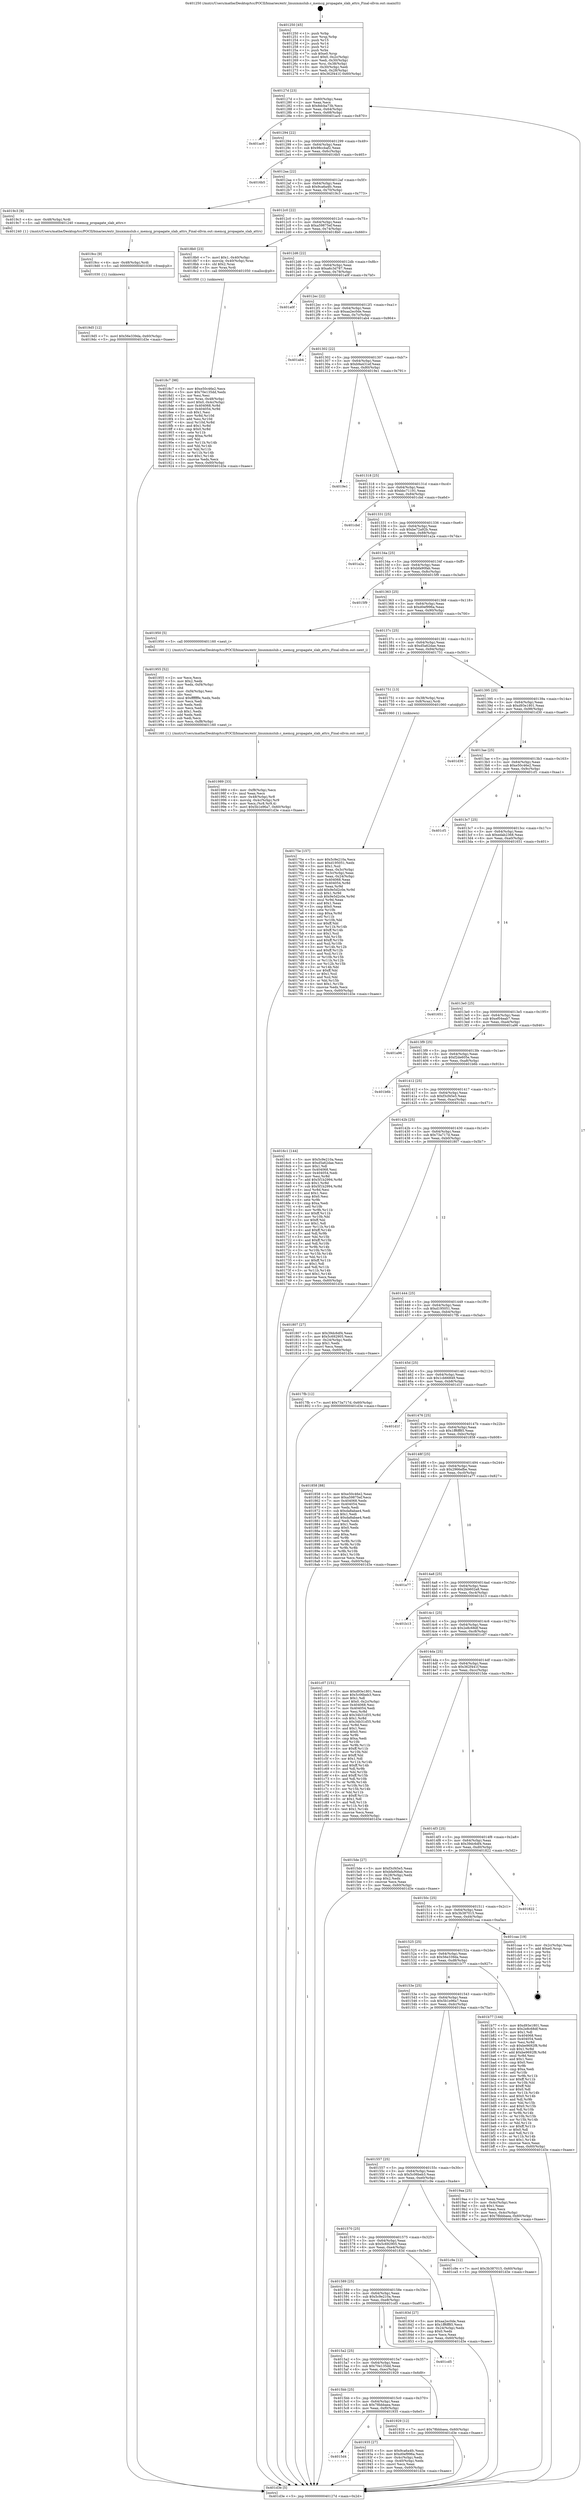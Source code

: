 digraph "0x401250" {
  label = "0x401250 (/mnt/c/Users/mathe/Desktop/tcc/POCII/binaries/extr_linuxmmslub.c_memcg_propagate_slab_attrs_Final-ollvm.out::main(0))"
  labelloc = "t"
  node[shape=record]

  Entry [label="",width=0.3,height=0.3,shape=circle,fillcolor=black,style=filled]
  "0x40127d" [label="{
     0x40127d [23]\l
     | [instrs]\l
     &nbsp;&nbsp;0x40127d \<+3\>: mov -0x60(%rbp),%eax\l
     &nbsp;&nbsp;0x401280 \<+2\>: mov %eax,%ecx\l
     &nbsp;&nbsp;0x401282 \<+6\>: sub $0x8dcba73b,%ecx\l
     &nbsp;&nbsp;0x401288 \<+3\>: mov %eax,-0x64(%rbp)\l
     &nbsp;&nbsp;0x40128b \<+3\>: mov %ecx,-0x68(%rbp)\l
     &nbsp;&nbsp;0x40128e \<+6\>: je 0000000000401ac0 \<main+0x870\>\l
  }"]
  "0x401ac0" [label="{
     0x401ac0\l
  }", style=dashed]
  "0x401294" [label="{
     0x401294 [22]\l
     | [instrs]\l
     &nbsp;&nbsp;0x401294 \<+5\>: jmp 0000000000401299 \<main+0x49\>\l
     &nbsp;&nbsp;0x401299 \<+3\>: mov -0x64(%rbp),%eax\l
     &nbsp;&nbsp;0x40129c \<+5\>: sub $0x98ccbaf2,%eax\l
     &nbsp;&nbsp;0x4012a1 \<+3\>: mov %eax,-0x6c(%rbp)\l
     &nbsp;&nbsp;0x4012a4 \<+6\>: je 00000000004016b5 \<main+0x465\>\l
  }"]
  Exit [label="",width=0.3,height=0.3,shape=circle,fillcolor=black,style=filled,peripheries=2]
  "0x4016b5" [label="{
     0x4016b5\l
  }", style=dashed]
  "0x4012aa" [label="{
     0x4012aa [22]\l
     | [instrs]\l
     &nbsp;&nbsp;0x4012aa \<+5\>: jmp 00000000004012af \<main+0x5f\>\l
     &nbsp;&nbsp;0x4012af \<+3\>: mov -0x64(%rbp),%eax\l
     &nbsp;&nbsp;0x4012b2 \<+5\>: sub $0x9ca6a4fc,%eax\l
     &nbsp;&nbsp;0x4012b7 \<+3\>: mov %eax,-0x70(%rbp)\l
     &nbsp;&nbsp;0x4012ba \<+6\>: je 00000000004019c3 \<main+0x773\>\l
  }"]
  "0x4019d5" [label="{
     0x4019d5 [12]\l
     | [instrs]\l
     &nbsp;&nbsp;0x4019d5 \<+7\>: movl $0x56e339da,-0x60(%rbp)\l
     &nbsp;&nbsp;0x4019dc \<+5\>: jmp 0000000000401d3e \<main+0xaee\>\l
  }"]
  "0x4019c3" [label="{
     0x4019c3 [9]\l
     | [instrs]\l
     &nbsp;&nbsp;0x4019c3 \<+4\>: mov -0x48(%rbp),%rdi\l
     &nbsp;&nbsp;0x4019c7 \<+5\>: call 0000000000401240 \<memcg_propagate_slab_attrs\>\l
     | [calls]\l
     &nbsp;&nbsp;0x401240 \{1\} (/mnt/c/Users/mathe/Desktop/tcc/POCII/binaries/extr_linuxmmslub.c_memcg_propagate_slab_attrs_Final-ollvm.out::memcg_propagate_slab_attrs)\l
  }"]
  "0x4012c0" [label="{
     0x4012c0 [22]\l
     | [instrs]\l
     &nbsp;&nbsp;0x4012c0 \<+5\>: jmp 00000000004012c5 \<main+0x75\>\l
     &nbsp;&nbsp;0x4012c5 \<+3\>: mov -0x64(%rbp),%eax\l
     &nbsp;&nbsp;0x4012c8 \<+5\>: sub $0xa59875ef,%eax\l
     &nbsp;&nbsp;0x4012cd \<+3\>: mov %eax,-0x74(%rbp)\l
     &nbsp;&nbsp;0x4012d0 \<+6\>: je 00000000004018b0 \<main+0x660\>\l
  }"]
  "0x4019cc" [label="{
     0x4019cc [9]\l
     | [instrs]\l
     &nbsp;&nbsp;0x4019cc \<+4\>: mov -0x48(%rbp),%rdi\l
     &nbsp;&nbsp;0x4019d0 \<+5\>: call 0000000000401030 \<free@plt\>\l
     | [calls]\l
     &nbsp;&nbsp;0x401030 \{1\} (unknown)\l
  }"]
  "0x4018b0" [label="{
     0x4018b0 [23]\l
     | [instrs]\l
     &nbsp;&nbsp;0x4018b0 \<+7\>: movl $0x1,-0x40(%rbp)\l
     &nbsp;&nbsp;0x4018b7 \<+4\>: movslq -0x40(%rbp),%rax\l
     &nbsp;&nbsp;0x4018bb \<+4\>: shl $0x2,%rax\l
     &nbsp;&nbsp;0x4018bf \<+3\>: mov %rax,%rdi\l
     &nbsp;&nbsp;0x4018c2 \<+5\>: call 0000000000401050 \<malloc@plt\>\l
     | [calls]\l
     &nbsp;&nbsp;0x401050 \{1\} (unknown)\l
  }"]
  "0x4012d6" [label="{
     0x4012d6 [22]\l
     | [instrs]\l
     &nbsp;&nbsp;0x4012d6 \<+5\>: jmp 00000000004012db \<main+0x8b\>\l
     &nbsp;&nbsp;0x4012db \<+3\>: mov -0x64(%rbp),%eax\l
     &nbsp;&nbsp;0x4012de \<+5\>: sub $0xa6c3d787,%eax\l
     &nbsp;&nbsp;0x4012e3 \<+3\>: mov %eax,-0x78(%rbp)\l
     &nbsp;&nbsp;0x4012e6 \<+6\>: je 0000000000401a0f \<main+0x7bf\>\l
  }"]
  "0x401989" [label="{
     0x401989 [33]\l
     | [instrs]\l
     &nbsp;&nbsp;0x401989 \<+6\>: mov -0xf8(%rbp),%ecx\l
     &nbsp;&nbsp;0x40198f \<+3\>: imul %eax,%ecx\l
     &nbsp;&nbsp;0x401992 \<+4\>: mov -0x48(%rbp),%r8\l
     &nbsp;&nbsp;0x401996 \<+4\>: movslq -0x4c(%rbp),%r9\l
     &nbsp;&nbsp;0x40199a \<+4\>: mov %ecx,(%r8,%r9,4)\l
     &nbsp;&nbsp;0x40199e \<+7\>: movl $0x5b1e96a7,-0x60(%rbp)\l
     &nbsp;&nbsp;0x4019a5 \<+5\>: jmp 0000000000401d3e \<main+0xaee\>\l
  }"]
  "0x401a0f" [label="{
     0x401a0f\l
  }", style=dashed]
  "0x4012ec" [label="{
     0x4012ec [22]\l
     | [instrs]\l
     &nbsp;&nbsp;0x4012ec \<+5\>: jmp 00000000004012f1 \<main+0xa1\>\l
     &nbsp;&nbsp;0x4012f1 \<+3\>: mov -0x64(%rbp),%eax\l
     &nbsp;&nbsp;0x4012f4 \<+5\>: sub $0xaa2ec0de,%eax\l
     &nbsp;&nbsp;0x4012f9 \<+3\>: mov %eax,-0x7c(%rbp)\l
     &nbsp;&nbsp;0x4012fc \<+6\>: je 0000000000401ab4 \<main+0x864\>\l
  }"]
  "0x401955" [label="{
     0x401955 [52]\l
     | [instrs]\l
     &nbsp;&nbsp;0x401955 \<+2\>: xor %ecx,%ecx\l
     &nbsp;&nbsp;0x401957 \<+5\>: mov $0x2,%edx\l
     &nbsp;&nbsp;0x40195c \<+6\>: mov %edx,-0xf4(%rbp)\l
     &nbsp;&nbsp;0x401962 \<+1\>: cltd\l
     &nbsp;&nbsp;0x401963 \<+6\>: mov -0xf4(%rbp),%esi\l
     &nbsp;&nbsp;0x401969 \<+2\>: idiv %esi\l
     &nbsp;&nbsp;0x40196b \<+6\>: imul $0xfffffffe,%edx,%edx\l
     &nbsp;&nbsp;0x401971 \<+2\>: mov %ecx,%edi\l
     &nbsp;&nbsp;0x401973 \<+2\>: sub %edx,%edi\l
     &nbsp;&nbsp;0x401975 \<+2\>: mov %ecx,%edx\l
     &nbsp;&nbsp;0x401977 \<+3\>: sub $0x1,%edx\l
     &nbsp;&nbsp;0x40197a \<+2\>: add %edx,%edi\l
     &nbsp;&nbsp;0x40197c \<+2\>: sub %edi,%ecx\l
     &nbsp;&nbsp;0x40197e \<+6\>: mov %ecx,-0xf8(%rbp)\l
     &nbsp;&nbsp;0x401984 \<+5\>: call 0000000000401160 \<next_i\>\l
     | [calls]\l
     &nbsp;&nbsp;0x401160 \{1\} (/mnt/c/Users/mathe/Desktop/tcc/POCII/binaries/extr_linuxmmslub.c_memcg_propagate_slab_attrs_Final-ollvm.out::next_i)\l
  }"]
  "0x401ab4" [label="{
     0x401ab4\l
  }", style=dashed]
  "0x401302" [label="{
     0x401302 [22]\l
     | [instrs]\l
     &nbsp;&nbsp;0x401302 \<+5\>: jmp 0000000000401307 \<main+0xb7\>\l
     &nbsp;&nbsp;0x401307 \<+3\>: mov -0x64(%rbp),%eax\l
     &nbsp;&nbsp;0x40130a \<+5\>: sub $0xb9a431ef,%eax\l
     &nbsp;&nbsp;0x40130f \<+3\>: mov %eax,-0x80(%rbp)\l
     &nbsp;&nbsp;0x401312 \<+6\>: je 00000000004019e1 \<main+0x791\>\l
  }"]
  "0x4015d4" [label="{
     0x4015d4\l
  }", style=dashed]
  "0x4019e1" [label="{
     0x4019e1\l
  }", style=dashed]
  "0x401318" [label="{
     0x401318 [25]\l
     | [instrs]\l
     &nbsp;&nbsp;0x401318 \<+5\>: jmp 000000000040131d \<main+0xcd\>\l
     &nbsp;&nbsp;0x40131d \<+3\>: mov -0x64(%rbp),%eax\l
     &nbsp;&nbsp;0x401320 \<+5\>: sub $0xbbc71191,%eax\l
     &nbsp;&nbsp;0x401325 \<+6\>: mov %eax,-0x84(%rbp)\l
     &nbsp;&nbsp;0x40132b \<+6\>: je 0000000000401cbd \<main+0xa6d\>\l
  }"]
  "0x401935" [label="{
     0x401935 [27]\l
     | [instrs]\l
     &nbsp;&nbsp;0x401935 \<+5\>: mov $0x9ca6a4fc,%eax\l
     &nbsp;&nbsp;0x40193a \<+5\>: mov $0xd0ef996a,%ecx\l
     &nbsp;&nbsp;0x40193f \<+3\>: mov -0x4c(%rbp),%edx\l
     &nbsp;&nbsp;0x401942 \<+3\>: cmp -0x40(%rbp),%edx\l
     &nbsp;&nbsp;0x401945 \<+3\>: cmovl %ecx,%eax\l
     &nbsp;&nbsp;0x401948 \<+3\>: mov %eax,-0x60(%rbp)\l
     &nbsp;&nbsp;0x40194b \<+5\>: jmp 0000000000401d3e \<main+0xaee\>\l
  }"]
  "0x401cbd" [label="{
     0x401cbd\l
  }", style=dashed]
  "0x401331" [label="{
     0x401331 [25]\l
     | [instrs]\l
     &nbsp;&nbsp;0x401331 \<+5\>: jmp 0000000000401336 \<main+0xe6\>\l
     &nbsp;&nbsp;0x401336 \<+3\>: mov -0x64(%rbp),%eax\l
     &nbsp;&nbsp;0x401339 \<+5\>: sub $0xbe72a92b,%eax\l
     &nbsp;&nbsp;0x40133e \<+6\>: mov %eax,-0x88(%rbp)\l
     &nbsp;&nbsp;0x401344 \<+6\>: je 0000000000401a2a \<main+0x7da\>\l
  }"]
  "0x4015bb" [label="{
     0x4015bb [25]\l
     | [instrs]\l
     &nbsp;&nbsp;0x4015bb \<+5\>: jmp 00000000004015c0 \<main+0x370\>\l
     &nbsp;&nbsp;0x4015c0 \<+3\>: mov -0x64(%rbp),%eax\l
     &nbsp;&nbsp;0x4015c3 \<+5\>: sub $0x78bbbaea,%eax\l
     &nbsp;&nbsp;0x4015c8 \<+6\>: mov %eax,-0xf0(%rbp)\l
     &nbsp;&nbsp;0x4015ce \<+6\>: je 0000000000401935 \<main+0x6e5\>\l
  }"]
  "0x401a2a" [label="{
     0x401a2a\l
  }", style=dashed]
  "0x40134a" [label="{
     0x40134a [25]\l
     | [instrs]\l
     &nbsp;&nbsp;0x40134a \<+5\>: jmp 000000000040134f \<main+0xff\>\l
     &nbsp;&nbsp;0x40134f \<+3\>: mov -0x64(%rbp),%eax\l
     &nbsp;&nbsp;0x401352 \<+5\>: sub $0xbfa90fab,%eax\l
     &nbsp;&nbsp;0x401357 \<+6\>: mov %eax,-0x8c(%rbp)\l
     &nbsp;&nbsp;0x40135d \<+6\>: je 00000000004015f9 \<main+0x3a9\>\l
  }"]
  "0x401929" [label="{
     0x401929 [12]\l
     | [instrs]\l
     &nbsp;&nbsp;0x401929 \<+7\>: movl $0x78bbbaea,-0x60(%rbp)\l
     &nbsp;&nbsp;0x401930 \<+5\>: jmp 0000000000401d3e \<main+0xaee\>\l
  }"]
  "0x4015f9" [label="{
     0x4015f9\l
  }", style=dashed]
  "0x401363" [label="{
     0x401363 [25]\l
     | [instrs]\l
     &nbsp;&nbsp;0x401363 \<+5\>: jmp 0000000000401368 \<main+0x118\>\l
     &nbsp;&nbsp;0x401368 \<+3\>: mov -0x64(%rbp),%eax\l
     &nbsp;&nbsp;0x40136b \<+5\>: sub $0xd0ef996a,%eax\l
     &nbsp;&nbsp;0x401370 \<+6\>: mov %eax,-0x90(%rbp)\l
     &nbsp;&nbsp;0x401376 \<+6\>: je 0000000000401950 \<main+0x700\>\l
  }"]
  "0x4015a2" [label="{
     0x4015a2 [25]\l
     | [instrs]\l
     &nbsp;&nbsp;0x4015a2 \<+5\>: jmp 00000000004015a7 \<main+0x357\>\l
     &nbsp;&nbsp;0x4015a7 \<+3\>: mov -0x64(%rbp),%eax\l
     &nbsp;&nbsp;0x4015aa \<+5\>: sub $0x70e135dd,%eax\l
     &nbsp;&nbsp;0x4015af \<+6\>: mov %eax,-0xec(%rbp)\l
     &nbsp;&nbsp;0x4015b5 \<+6\>: je 0000000000401929 \<main+0x6d9\>\l
  }"]
  "0x401950" [label="{
     0x401950 [5]\l
     | [instrs]\l
     &nbsp;&nbsp;0x401950 \<+5\>: call 0000000000401160 \<next_i\>\l
     | [calls]\l
     &nbsp;&nbsp;0x401160 \{1\} (/mnt/c/Users/mathe/Desktop/tcc/POCII/binaries/extr_linuxmmslub.c_memcg_propagate_slab_attrs_Final-ollvm.out::next_i)\l
  }"]
  "0x40137c" [label="{
     0x40137c [25]\l
     | [instrs]\l
     &nbsp;&nbsp;0x40137c \<+5\>: jmp 0000000000401381 \<main+0x131\>\l
     &nbsp;&nbsp;0x401381 \<+3\>: mov -0x64(%rbp),%eax\l
     &nbsp;&nbsp;0x401384 \<+5\>: sub $0xd5a62dae,%eax\l
     &nbsp;&nbsp;0x401389 \<+6\>: mov %eax,-0x94(%rbp)\l
     &nbsp;&nbsp;0x40138f \<+6\>: je 0000000000401751 \<main+0x501\>\l
  }"]
  "0x401cd5" [label="{
     0x401cd5\l
  }", style=dashed]
  "0x401751" [label="{
     0x401751 [13]\l
     | [instrs]\l
     &nbsp;&nbsp;0x401751 \<+4\>: mov -0x38(%rbp),%rax\l
     &nbsp;&nbsp;0x401755 \<+4\>: mov 0x8(%rax),%rdi\l
     &nbsp;&nbsp;0x401759 \<+5\>: call 0000000000401060 \<atoi@plt\>\l
     | [calls]\l
     &nbsp;&nbsp;0x401060 \{1\} (unknown)\l
  }"]
  "0x401395" [label="{
     0x401395 [25]\l
     | [instrs]\l
     &nbsp;&nbsp;0x401395 \<+5\>: jmp 000000000040139a \<main+0x14a\>\l
     &nbsp;&nbsp;0x40139a \<+3\>: mov -0x64(%rbp),%eax\l
     &nbsp;&nbsp;0x40139d \<+5\>: sub $0xd93e1801,%eax\l
     &nbsp;&nbsp;0x4013a2 \<+6\>: mov %eax,-0x98(%rbp)\l
     &nbsp;&nbsp;0x4013a8 \<+6\>: je 0000000000401d30 \<main+0xae0\>\l
  }"]
  "0x4018c7" [label="{
     0x4018c7 [98]\l
     | [instrs]\l
     &nbsp;&nbsp;0x4018c7 \<+5\>: mov $0xe50c46e2,%ecx\l
     &nbsp;&nbsp;0x4018cc \<+5\>: mov $0x70e135dd,%edx\l
     &nbsp;&nbsp;0x4018d1 \<+2\>: xor %esi,%esi\l
     &nbsp;&nbsp;0x4018d3 \<+4\>: mov %rax,-0x48(%rbp)\l
     &nbsp;&nbsp;0x4018d7 \<+7\>: movl $0x0,-0x4c(%rbp)\l
     &nbsp;&nbsp;0x4018de \<+8\>: mov 0x404068,%r8d\l
     &nbsp;&nbsp;0x4018e6 \<+8\>: mov 0x404054,%r9d\l
     &nbsp;&nbsp;0x4018ee \<+3\>: sub $0x1,%esi\l
     &nbsp;&nbsp;0x4018f1 \<+3\>: mov %r8d,%r10d\l
     &nbsp;&nbsp;0x4018f4 \<+3\>: add %esi,%r10d\l
     &nbsp;&nbsp;0x4018f7 \<+4\>: imul %r10d,%r8d\l
     &nbsp;&nbsp;0x4018fb \<+4\>: and $0x1,%r8d\l
     &nbsp;&nbsp;0x4018ff \<+4\>: cmp $0x0,%r8d\l
     &nbsp;&nbsp;0x401903 \<+4\>: sete %r11b\l
     &nbsp;&nbsp;0x401907 \<+4\>: cmp $0xa,%r9d\l
     &nbsp;&nbsp;0x40190b \<+3\>: setl %bl\l
     &nbsp;&nbsp;0x40190e \<+3\>: mov %r11b,%r14b\l
     &nbsp;&nbsp;0x401911 \<+3\>: and %bl,%r14b\l
     &nbsp;&nbsp;0x401914 \<+3\>: xor %bl,%r11b\l
     &nbsp;&nbsp;0x401917 \<+3\>: or %r11b,%r14b\l
     &nbsp;&nbsp;0x40191a \<+4\>: test $0x1,%r14b\l
     &nbsp;&nbsp;0x40191e \<+3\>: cmovne %edx,%ecx\l
     &nbsp;&nbsp;0x401921 \<+3\>: mov %ecx,-0x60(%rbp)\l
     &nbsp;&nbsp;0x401924 \<+5\>: jmp 0000000000401d3e \<main+0xaee\>\l
  }"]
  "0x401d30" [label="{
     0x401d30\l
  }", style=dashed]
  "0x4013ae" [label="{
     0x4013ae [25]\l
     | [instrs]\l
     &nbsp;&nbsp;0x4013ae \<+5\>: jmp 00000000004013b3 \<main+0x163\>\l
     &nbsp;&nbsp;0x4013b3 \<+3\>: mov -0x64(%rbp),%eax\l
     &nbsp;&nbsp;0x4013b6 \<+5\>: sub $0xe50c46e2,%eax\l
     &nbsp;&nbsp;0x4013bb \<+6\>: mov %eax,-0x9c(%rbp)\l
     &nbsp;&nbsp;0x4013c1 \<+6\>: je 0000000000401cf1 \<main+0xaa1\>\l
  }"]
  "0x401589" [label="{
     0x401589 [25]\l
     | [instrs]\l
     &nbsp;&nbsp;0x401589 \<+5\>: jmp 000000000040158e \<main+0x33e\>\l
     &nbsp;&nbsp;0x40158e \<+3\>: mov -0x64(%rbp),%eax\l
     &nbsp;&nbsp;0x401591 \<+5\>: sub $0x5c9e210a,%eax\l
     &nbsp;&nbsp;0x401596 \<+6\>: mov %eax,-0xe8(%rbp)\l
     &nbsp;&nbsp;0x40159c \<+6\>: je 0000000000401cd5 \<main+0xa85\>\l
  }"]
  "0x401cf1" [label="{
     0x401cf1\l
  }", style=dashed]
  "0x4013c7" [label="{
     0x4013c7 [25]\l
     | [instrs]\l
     &nbsp;&nbsp;0x4013c7 \<+5\>: jmp 00000000004013cc \<main+0x17c\>\l
     &nbsp;&nbsp;0x4013cc \<+3\>: mov -0x64(%rbp),%eax\l
     &nbsp;&nbsp;0x4013cf \<+5\>: sub $0xedab2368,%eax\l
     &nbsp;&nbsp;0x4013d4 \<+6\>: mov %eax,-0xa0(%rbp)\l
     &nbsp;&nbsp;0x4013da \<+6\>: je 0000000000401651 \<main+0x401\>\l
  }"]
  "0x40183d" [label="{
     0x40183d [27]\l
     | [instrs]\l
     &nbsp;&nbsp;0x40183d \<+5\>: mov $0xaa2ec0de,%eax\l
     &nbsp;&nbsp;0x401842 \<+5\>: mov $0x1ff6ff85,%ecx\l
     &nbsp;&nbsp;0x401847 \<+3\>: mov -0x24(%rbp),%edx\l
     &nbsp;&nbsp;0x40184a \<+3\>: cmp $0x0,%edx\l
     &nbsp;&nbsp;0x40184d \<+3\>: cmove %ecx,%eax\l
     &nbsp;&nbsp;0x401850 \<+3\>: mov %eax,-0x60(%rbp)\l
     &nbsp;&nbsp;0x401853 \<+5\>: jmp 0000000000401d3e \<main+0xaee\>\l
  }"]
  "0x401651" [label="{
     0x401651\l
  }", style=dashed]
  "0x4013e0" [label="{
     0x4013e0 [25]\l
     | [instrs]\l
     &nbsp;&nbsp;0x4013e0 \<+5\>: jmp 00000000004013e5 \<main+0x195\>\l
     &nbsp;&nbsp;0x4013e5 \<+3\>: mov -0x64(%rbp),%eax\l
     &nbsp;&nbsp;0x4013e8 \<+5\>: sub $0xef04eab7,%eax\l
     &nbsp;&nbsp;0x4013ed \<+6\>: mov %eax,-0xa4(%rbp)\l
     &nbsp;&nbsp;0x4013f3 \<+6\>: je 0000000000401a96 \<main+0x846\>\l
  }"]
  "0x401570" [label="{
     0x401570 [25]\l
     | [instrs]\l
     &nbsp;&nbsp;0x401570 \<+5\>: jmp 0000000000401575 \<main+0x325\>\l
     &nbsp;&nbsp;0x401575 \<+3\>: mov -0x64(%rbp),%eax\l
     &nbsp;&nbsp;0x401578 \<+5\>: sub $0x5c692905,%eax\l
     &nbsp;&nbsp;0x40157d \<+6\>: mov %eax,-0xe4(%rbp)\l
     &nbsp;&nbsp;0x401583 \<+6\>: je 000000000040183d \<main+0x5ed\>\l
  }"]
  "0x401a96" [label="{
     0x401a96\l
  }", style=dashed]
  "0x4013f9" [label="{
     0x4013f9 [25]\l
     | [instrs]\l
     &nbsp;&nbsp;0x4013f9 \<+5\>: jmp 00000000004013fe \<main+0x1ae\>\l
     &nbsp;&nbsp;0x4013fe \<+3\>: mov -0x64(%rbp),%eax\l
     &nbsp;&nbsp;0x401401 \<+5\>: sub $0xf2de605e,%eax\l
     &nbsp;&nbsp;0x401406 \<+6\>: mov %eax,-0xa8(%rbp)\l
     &nbsp;&nbsp;0x40140c \<+6\>: je 0000000000401b6b \<main+0x91b\>\l
  }"]
  "0x401c9e" [label="{
     0x401c9e [12]\l
     | [instrs]\l
     &nbsp;&nbsp;0x401c9e \<+7\>: movl $0x3b387015,-0x60(%rbp)\l
     &nbsp;&nbsp;0x401ca5 \<+5\>: jmp 0000000000401d3e \<main+0xaee\>\l
  }"]
  "0x401b6b" [label="{
     0x401b6b\l
  }", style=dashed]
  "0x401412" [label="{
     0x401412 [25]\l
     | [instrs]\l
     &nbsp;&nbsp;0x401412 \<+5\>: jmp 0000000000401417 \<main+0x1c7\>\l
     &nbsp;&nbsp;0x401417 \<+3\>: mov -0x64(%rbp),%eax\l
     &nbsp;&nbsp;0x40141a \<+5\>: sub $0xf3cf45e5,%eax\l
     &nbsp;&nbsp;0x40141f \<+6\>: mov %eax,-0xac(%rbp)\l
     &nbsp;&nbsp;0x401425 \<+6\>: je 00000000004016c1 \<main+0x471\>\l
  }"]
  "0x401557" [label="{
     0x401557 [25]\l
     | [instrs]\l
     &nbsp;&nbsp;0x401557 \<+5\>: jmp 000000000040155c \<main+0x30c\>\l
     &nbsp;&nbsp;0x40155c \<+3\>: mov -0x64(%rbp),%eax\l
     &nbsp;&nbsp;0x40155f \<+5\>: sub $0x5c06beb3,%eax\l
     &nbsp;&nbsp;0x401564 \<+6\>: mov %eax,-0xe0(%rbp)\l
     &nbsp;&nbsp;0x40156a \<+6\>: je 0000000000401c9e \<main+0xa4e\>\l
  }"]
  "0x4016c1" [label="{
     0x4016c1 [144]\l
     | [instrs]\l
     &nbsp;&nbsp;0x4016c1 \<+5\>: mov $0x5c9e210a,%eax\l
     &nbsp;&nbsp;0x4016c6 \<+5\>: mov $0xd5a62dae,%ecx\l
     &nbsp;&nbsp;0x4016cb \<+2\>: mov $0x1,%dl\l
     &nbsp;&nbsp;0x4016cd \<+7\>: mov 0x404068,%esi\l
     &nbsp;&nbsp;0x4016d4 \<+7\>: mov 0x404054,%edi\l
     &nbsp;&nbsp;0x4016db \<+3\>: mov %esi,%r8d\l
     &nbsp;&nbsp;0x4016de \<+7\>: add $0x5f1b2994,%r8d\l
     &nbsp;&nbsp;0x4016e5 \<+4\>: sub $0x1,%r8d\l
     &nbsp;&nbsp;0x4016e9 \<+7\>: sub $0x5f1b2994,%r8d\l
     &nbsp;&nbsp;0x4016f0 \<+4\>: imul %r8d,%esi\l
     &nbsp;&nbsp;0x4016f4 \<+3\>: and $0x1,%esi\l
     &nbsp;&nbsp;0x4016f7 \<+3\>: cmp $0x0,%esi\l
     &nbsp;&nbsp;0x4016fa \<+4\>: sete %r9b\l
     &nbsp;&nbsp;0x4016fe \<+3\>: cmp $0xa,%edi\l
     &nbsp;&nbsp;0x401701 \<+4\>: setl %r10b\l
     &nbsp;&nbsp;0x401705 \<+3\>: mov %r9b,%r11b\l
     &nbsp;&nbsp;0x401708 \<+4\>: xor $0xff,%r11b\l
     &nbsp;&nbsp;0x40170c \<+3\>: mov %r10b,%bl\l
     &nbsp;&nbsp;0x40170f \<+3\>: xor $0xff,%bl\l
     &nbsp;&nbsp;0x401712 \<+3\>: xor $0x1,%dl\l
     &nbsp;&nbsp;0x401715 \<+3\>: mov %r11b,%r14b\l
     &nbsp;&nbsp;0x401718 \<+4\>: and $0xff,%r14b\l
     &nbsp;&nbsp;0x40171c \<+3\>: and %dl,%r9b\l
     &nbsp;&nbsp;0x40171f \<+3\>: mov %bl,%r15b\l
     &nbsp;&nbsp;0x401722 \<+4\>: and $0xff,%r15b\l
     &nbsp;&nbsp;0x401726 \<+3\>: and %dl,%r10b\l
     &nbsp;&nbsp;0x401729 \<+3\>: or %r9b,%r14b\l
     &nbsp;&nbsp;0x40172c \<+3\>: or %r10b,%r15b\l
     &nbsp;&nbsp;0x40172f \<+3\>: xor %r15b,%r14b\l
     &nbsp;&nbsp;0x401732 \<+3\>: or %bl,%r11b\l
     &nbsp;&nbsp;0x401735 \<+4\>: xor $0xff,%r11b\l
     &nbsp;&nbsp;0x401739 \<+3\>: or $0x1,%dl\l
     &nbsp;&nbsp;0x40173c \<+3\>: and %dl,%r11b\l
     &nbsp;&nbsp;0x40173f \<+3\>: or %r11b,%r14b\l
     &nbsp;&nbsp;0x401742 \<+4\>: test $0x1,%r14b\l
     &nbsp;&nbsp;0x401746 \<+3\>: cmovne %ecx,%eax\l
     &nbsp;&nbsp;0x401749 \<+3\>: mov %eax,-0x60(%rbp)\l
     &nbsp;&nbsp;0x40174c \<+5\>: jmp 0000000000401d3e \<main+0xaee\>\l
  }"]
  "0x40142b" [label="{
     0x40142b [25]\l
     | [instrs]\l
     &nbsp;&nbsp;0x40142b \<+5\>: jmp 0000000000401430 \<main+0x1e0\>\l
     &nbsp;&nbsp;0x401430 \<+3\>: mov -0x64(%rbp),%eax\l
     &nbsp;&nbsp;0x401433 \<+5\>: sub $0x73a717d,%eax\l
     &nbsp;&nbsp;0x401438 \<+6\>: mov %eax,-0xb0(%rbp)\l
     &nbsp;&nbsp;0x40143e \<+6\>: je 0000000000401807 \<main+0x5b7\>\l
  }"]
  "0x4019aa" [label="{
     0x4019aa [25]\l
     | [instrs]\l
     &nbsp;&nbsp;0x4019aa \<+2\>: xor %eax,%eax\l
     &nbsp;&nbsp;0x4019ac \<+3\>: mov -0x4c(%rbp),%ecx\l
     &nbsp;&nbsp;0x4019af \<+3\>: sub $0x1,%eax\l
     &nbsp;&nbsp;0x4019b2 \<+2\>: sub %eax,%ecx\l
     &nbsp;&nbsp;0x4019b4 \<+3\>: mov %ecx,-0x4c(%rbp)\l
     &nbsp;&nbsp;0x4019b7 \<+7\>: movl $0x78bbbaea,-0x60(%rbp)\l
     &nbsp;&nbsp;0x4019be \<+5\>: jmp 0000000000401d3e \<main+0xaee\>\l
  }"]
  "0x401807" [label="{
     0x401807 [27]\l
     | [instrs]\l
     &nbsp;&nbsp;0x401807 \<+5\>: mov $0x39dc6df4,%eax\l
     &nbsp;&nbsp;0x40180c \<+5\>: mov $0x5c692905,%ecx\l
     &nbsp;&nbsp;0x401811 \<+3\>: mov -0x24(%rbp),%edx\l
     &nbsp;&nbsp;0x401814 \<+3\>: cmp $0x1,%edx\l
     &nbsp;&nbsp;0x401817 \<+3\>: cmovl %ecx,%eax\l
     &nbsp;&nbsp;0x40181a \<+3\>: mov %eax,-0x60(%rbp)\l
     &nbsp;&nbsp;0x40181d \<+5\>: jmp 0000000000401d3e \<main+0xaee\>\l
  }"]
  "0x401444" [label="{
     0x401444 [25]\l
     | [instrs]\l
     &nbsp;&nbsp;0x401444 \<+5\>: jmp 0000000000401449 \<main+0x1f9\>\l
     &nbsp;&nbsp;0x401449 \<+3\>: mov -0x64(%rbp),%eax\l
     &nbsp;&nbsp;0x40144c \<+5\>: sub $0xd195051,%eax\l
     &nbsp;&nbsp;0x401451 \<+6\>: mov %eax,-0xb4(%rbp)\l
     &nbsp;&nbsp;0x401457 \<+6\>: je 00000000004017fb \<main+0x5ab\>\l
  }"]
  "0x40153e" [label="{
     0x40153e [25]\l
     | [instrs]\l
     &nbsp;&nbsp;0x40153e \<+5\>: jmp 0000000000401543 \<main+0x2f3\>\l
     &nbsp;&nbsp;0x401543 \<+3\>: mov -0x64(%rbp),%eax\l
     &nbsp;&nbsp;0x401546 \<+5\>: sub $0x5b1e96a7,%eax\l
     &nbsp;&nbsp;0x40154b \<+6\>: mov %eax,-0xdc(%rbp)\l
     &nbsp;&nbsp;0x401551 \<+6\>: je 00000000004019aa \<main+0x75a\>\l
  }"]
  "0x4017fb" [label="{
     0x4017fb [12]\l
     | [instrs]\l
     &nbsp;&nbsp;0x4017fb \<+7\>: movl $0x73a717d,-0x60(%rbp)\l
     &nbsp;&nbsp;0x401802 \<+5\>: jmp 0000000000401d3e \<main+0xaee\>\l
  }"]
  "0x40145d" [label="{
     0x40145d [25]\l
     | [instrs]\l
     &nbsp;&nbsp;0x40145d \<+5\>: jmp 0000000000401462 \<main+0x212\>\l
     &nbsp;&nbsp;0x401462 \<+3\>: mov -0x64(%rbp),%eax\l
     &nbsp;&nbsp;0x401465 \<+5\>: sub $0x1cb66849,%eax\l
     &nbsp;&nbsp;0x40146a \<+6\>: mov %eax,-0xb8(%rbp)\l
     &nbsp;&nbsp;0x401470 \<+6\>: je 0000000000401d1f \<main+0xacf\>\l
  }"]
  "0x401b77" [label="{
     0x401b77 [144]\l
     | [instrs]\l
     &nbsp;&nbsp;0x401b77 \<+5\>: mov $0xd93e1801,%eax\l
     &nbsp;&nbsp;0x401b7c \<+5\>: mov $0x2e8c68df,%ecx\l
     &nbsp;&nbsp;0x401b81 \<+2\>: mov $0x1,%dl\l
     &nbsp;&nbsp;0x401b83 \<+7\>: mov 0x404068,%esi\l
     &nbsp;&nbsp;0x401b8a \<+7\>: mov 0x404054,%edi\l
     &nbsp;&nbsp;0x401b91 \<+3\>: mov %esi,%r8d\l
     &nbsp;&nbsp;0x401b94 \<+7\>: sub $0xbe9692f8,%r8d\l
     &nbsp;&nbsp;0x401b9b \<+4\>: sub $0x1,%r8d\l
     &nbsp;&nbsp;0x401b9f \<+7\>: add $0xbe9692f8,%r8d\l
     &nbsp;&nbsp;0x401ba6 \<+4\>: imul %r8d,%esi\l
     &nbsp;&nbsp;0x401baa \<+3\>: and $0x1,%esi\l
     &nbsp;&nbsp;0x401bad \<+3\>: cmp $0x0,%esi\l
     &nbsp;&nbsp;0x401bb0 \<+4\>: sete %r9b\l
     &nbsp;&nbsp;0x401bb4 \<+3\>: cmp $0xa,%edi\l
     &nbsp;&nbsp;0x401bb7 \<+4\>: setl %r10b\l
     &nbsp;&nbsp;0x401bbb \<+3\>: mov %r9b,%r11b\l
     &nbsp;&nbsp;0x401bbe \<+4\>: xor $0xff,%r11b\l
     &nbsp;&nbsp;0x401bc2 \<+3\>: mov %r10b,%bl\l
     &nbsp;&nbsp;0x401bc5 \<+3\>: xor $0xff,%bl\l
     &nbsp;&nbsp;0x401bc8 \<+3\>: xor $0x0,%dl\l
     &nbsp;&nbsp;0x401bcb \<+3\>: mov %r11b,%r14b\l
     &nbsp;&nbsp;0x401bce \<+4\>: and $0x0,%r14b\l
     &nbsp;&nbsp;0x401bd2 \<+3\>: and %dl,%r9b\l
     &nbsp;&nbsp;0x401bd5 \<+3\>: mov %bl,%r15b\l
     &nbsp;&nbsp;0x401bd8 \<+4\>: and $0x0,%r15b\l
     &nbsp;&nbsp;0x401bdc \<+3\>: and %dl,%r10b\l
     &nbsp;&nbsp;0x401bdf \<+3\>: or %r9b,%r14b\l
     &nbsp;&nbsp;0x401be2 \<+3\>: or %r10b,%r15b\l
     &nbsp;&nbsp;0x401be5 \<+3\>: xor %r15b,%r14b\l
     &nbsp;&nbsp;0x401be8 \<+3\>: or %bl,%r11b\l
     &nbsp;&nbsp;0x401beb \<+4\>: xor $0xff,%r11b\l
     &nbsp;&nbsp;0x401bef \<+3\>: or $0x0,%dl\l
     &nbsp;&nbsp;0x401bf2 \<+3\>: and %dl,%r11b\l
     &nbsp;&nbsp;0x401bf5 \<+3\>: or %r11b,%r14b\l
     &nbsp;&nbsp;0x401bf8 \<+4\>: test $0x1,%r14b\l
     &nbsp;&nbsp;0x401bfc \<+3\>: cmovne %ecx,%eax\l
     &nbsp;&nbsp;0x401bff \<+3\>: mov %eax,-0x60(%rbp)\l
     &nbsp;&nbsp;0x401c02 \<+5\>: jmp 0000000000401d3e \<main+0xaee\>\l
  }"]
  "0x401d1f" [label="{
     0x401d1f\l
  }", style=dashed]
  "0x401476" [label="{
     0x401476 [25]\l
     | [instrs]\l
     &nbsp;&nbsp;0x401476 \<+5\>: jmp 000000000040147b \<main+0x22b\>\l
     &nbsp;&nbsp;0x40147b \<+3\>: mov -0x64(%rbp),%eax\l
     &nbsp;&nbsp;0x40147e \<+5\>: sub $0x1ff6ff85,%eax\l
     &nbsp;&nbsp;0x401483 \<+6\>: mov %eax,-0xbc(%rbp)\l
     &nbsp;&nbsp;0x401489 \<+6\>: je 0000000000401858 \<main+0x608\>\l
  }"]
  "0x401525" [label="{
     0x401525 [25]\l
     | [instrs]\l
     &nbsp;&nbsp;0x401525 \<+5\>: jmp 000000000040152a \<main+0x2da\>\l
     &nbsp;&nbsp;0x40152a \<+3\>: mov -0x64(%rbp),%eax\l
     &nbsp;&nbsp;0x40152d \<+5\>: sub $0x56e339da,%eax\l
     &nbsp;&nbsp;0x401532 \<+6\>: mov %eax,-0xd8(%rbp)\l
     &nbsp;&nbsp;0x401538 \<+6\>: je 0000000000401b77 \<main+0x927\>\l
  }"]
  "0x401858" [label="{
     0x401858 [88]\l
     | [instrs]\l
     &nbsp;&nbsp;0x401858 \<+5\>: mov $0xe50c46e2,%eax\l
     &nbsp;&nbsp;0x40185d \<+5\>: mov $0xa59875ef,%ecx\l
     &nbsp;&nbsp;0x401862 \<+7\>: mov 0x404068,%edx\l
     &nbsp;&nbsp;0x401869 \<+7\>: mov 0x404054,%esi\l
     &nbsp;&nbsp;0x401870 \<+2\>: mov %edx,%edi\l
     &nbsp;&nbsp;0x401872 \<+6\>: sub $0xda8abae4,%edi\l
     &nbsp;&nbsp;0x401878 \<+3\>: sub $0x1,%edi\l
     &nbsp;&nbsp;0x40187b \<+6\>: add $0xda8abae4,%edi\l
     &nbsp;&nbsp;0x401881 \<+3\>: imul %edi,%edx\l
     &nbsp;&nbsp;0x401884 \<+3\>: and $0x1,%edx\l
     &nbsp;&nbsp;0x401887 \<+3\>: cmp $0x0,%edx\l
     &nbsp;&nbsp;0x40188a \<+4\>: sete %r8b\l
     &nbsp;&nbsp;0x40188e \<+3\>: cmp $0xa,%esi\l
     &nbsp;&nbsp;0x401891 \<+4\>: setl %r9b\l
     &nbsp;&nbsp;0x401895 \<+3\>: mov %r8b,%r10b\l
     &nbsp;&nbsp;0x401898 \<+3\>: and %r9b,%r10b\l
     &nbsp;&nbsp;0x40189b \<+3\>: xor %r9b,%r8b\l
     &nbsp;&nbsp;0x40189e \<+3\>: or %r8b,%r10b\l
     &nbsp;&nbsp;0x4018a1 \<+4\>: test $0x1,%r10b\l
     &nbsp;&nbsp;0x4018a5 \<+3\>: cmovne %ecx,%eax\l
     &nbsp;&nbsp;0x4018a8 \<+3\>: mov %eax,-0x60(%rbp)\l
     &nbsp;&nbsp;0x4018ab \<+5\>: jmp 0000000000401d3e \<main+0xaee\>\l
  }"]
  "0x40148f" [label="{
     0x40148f [25]\l
     | [instrs]\l
     &nbsp;&nbsp;0x40148f \<+5\>: jmp 0000000000401494 \<main+0x244\>\l
     &nbsp;&nbsp;0x401494 \<+3\>: mov -0x64(%rbp),%eax\l
     &nbsp;&nbsp;0x401497 \<+5\>: sub $0x2966efbe,%eax\l
     &nbsp;&nbsp;0x40149c \<+6\>: mov %eax,-0xc0(%rbp)\l
     &nbsp;&nbsp;0x4014a2 \<+6\>: je 0000000000401a77 \<main+0x827\>\l
  }"]
  "0x401caa" [label="{
     0x401caa [19]\l
     | [instrs]\l
     &nbsp;&nbsp;0x401caa \<+3\>: mov -0x2c(%rbp),%eax\l
     &nbsp;&nbsp;0x401cad \<+7\>: add $0xe0,%rsp\l
     &nbsp;&nbsp;0x401cb4 \<+1\>: pop %rbx\l
     &nbsp;&nbsp;0x401cb5 \<+2\>: pop %r12\l
     &nbsp;&nbsp;0x401cb7 \<+2\>: pop %r14\l
     &nbsp;&nbsp;0x401cb9 \<+2\>: pop %r15\l
     &nbsp;&nbsp;0x401cbb \<+1\>: pop %rbp\l
     &nbsp;&nbsp;0x401cbc \<+1\>: ret\l
  }"]
  "0x401a77" [label="{
     0x401a77\l
  }", style=dashed]
  "0x4014a8" [label="{
     0x4014a8 [25]\l
     | [instrs]\l
     &nbsp;&nbsp;0x4014a8 \<+5\>: jmp 00000000004014ad \<main+0x25d\>\l
     &nbsp;&nbsp;0x4014ad \<+3\>: mov -0x64(%rbp),%eax\l
     &nbsp;&nbsp;0x4014b0 \<+5\>: sub $0x2bb602a8,%eax\l
     &nbsp;&nbsp;0x4014b5 \<+6\>: mov %eax,-0xc4(%rbp)\l
     &nbsp;&nbsp;0x4014bb \<+6\>: je 0000000000401b13 \<main+0x8c3\>\l
  }"]
  "0x40150c" [label="{
     0x40150c [25]\l
     | [instrs]\l
     &nbsp;&nbsp;0x40150c \<+5\>: jmp 0000000000401511 \<main+0x2c1\>\l
     &nbsp;&nbsp;0x401511 \<+3\>: mov -0x64(%rbp),%eax\l
     &nbsp;&nbsp;0x401514 \<+5\>: sub $0x3b387015,%eax\l
     &nbsp;&nbsp;0x401519 \<+6\>: mov %eax,-0xd4(%rbp)\l
     &nbsp;&nbsp;0x40151f \<+6\>: je 0000000000401caa \<main+0xa5a\>\l
  }"]
  "0x401b13" [label="{
     0x401b13\l
  }", style=dashed]
  "0x4014c1" [label="{
     0x4014c1 [25]\l
     | [instrs]\l
     &nbsp;&nbsp;0x4014c1 \<+5\>: jmp 00000000004014c6 \<main+0x276\>\l
     &nbsp;&nbsp;0x4014c6 \<+3\>: mov -0x64(%rbp),%eax\l
     &nbsp;&nbsp;0x4014c9 \<+5\>: sub $0x2e8c68df,%eax\l
     &nbsp;&nbsp;0x4014ce \<+6\>: mov %eax,-0xc8(%rbp)\l
     &nbsp;&nbsp;0x4014d4 \<+6\>: je 0000000000401c07 \<main+0x9b7\>\l
  }"]
  "0x401822" [label="{
     0x401822\l
  }", style=dashed]
  "0x401c07" [label="{
     0x401c07 [151]\l
     | [instrs]\l
     &nbsp;&nbsp;0x401c07 \<+5\>: mov $0xd93e1801,%eax\l
     &nbsp;&nbsp;0x401c0c \<+5\>: mov $0x5c06beb3,%ecx\l
     &nbsp;&nbsp;0x401c11 \<+2\>: mov $0x1,%dl\l
     &nbsp;&nbsp;0x401c13 \<+7\>: movl $0x0,-0x2c(%rbp)\l
     &nbsp;&nbsp;0x401c1a \<+7\>: mov 0x404068,%esi\l
     &nbsp;&nbsp;0x401c21 \<+7\>: mov 0x404054,%edi\l
     &nbsp;&nbsp;0x401c28 \<+3\>: mov %esi,%r8d\l
     &nbsp;&nbsp;0x401c2b \<+7\>: add $0x34b31d55,%r8d\l
     &nbsp;&nbsp;0x401c32 \<+4\>: sub $0x1,%r8d\l
     &nbsp;&nbsp;0x401c36 \<+7\>: sub $0x34b31d55,%r8d\l
     &nbsp;&nbsp;0x401c3d \<+4\>: imul %r8d,%esi\l
     &nbsp;&nbsp;0x401c41 \<+3\>: and $0x1,%esi\l
     &nbsp;&nbsp;0x401c44 \<+3\>: cmp $0x0,%esi\l
     &nbsp;&nbsp;0x401c47 \<+4\>: sete %r9b\l
     &nbsp;&nbsp;0x401c4b \<+3\>: cmp $0xa,%edi\l
     &nbsp;&nbsp;0x401c4e \<+4\>: setl %r10b\l
     &nbsp;&nbsp;0x401c52 \<+3\>: mov %r9b,%r11b\l
     &nbsp;&nbsp;0x401c55 \<+4\>: xor $0xff,%r11b\l
     &nbsp;&nbsp;0x401c59 \<+3\>: mov %r10b,%bl\l
     &nbsp;&nbsp;0x401c5c \<+3\>: xor $0xff,%bl\l
     &nbsp;&nbsp;0x401c5f \<+3\>: xor $0x1,%dl\l
     &nbsp;&nbsp;0x401c62 \<+3\>: mov %r11b,%r14b\l
     &nbsp;&nbsp;0x401c65 \<+4\>: and $0xff,%r14b\l
     &nbsp;&nbsp;0x401c69 \<+3\>: and %dl,%r9b\l
     &nbsp;&nbsp;0x401c6c \<+3\>: mov %bl,%r15b\l
     &nbsp;&nbsp;0x401c6f \<+4\>: and $0xff,%r15b\l
     &nbsp;&nbsp;0x401c73 \<+3\>: and %dl,%r10b\l
     &nbsp;&nbsp;0x401c76 \<+3\>: or %r9b,%r14b\l
     &nbsp;&nbsp;0x401c79 \<+3\>: or %r10b,%r15b\l
     &nbsp;&nbsp;0x401c7c \<+3\>: xor %r15b,%r14b\l
     &nbsp;&nbsp;0x401c7f \<+3\>: or %bl,%r11b\l
     &nbsp;&nbsp;0x401c82 \<+4\>: xor $0xff,%r11b\l
     &nbsp;&nbsp;0x401c86 \<+3\>: or $0x1,%dl\l
     &nbsp;&nbsp;0x401c89 \<+3\>: and %dl,%r11b\l
     &nbsp;&nbsp;0x401c8c \<+3\>: or %r11b,%r14b\l
     &nbsp;&nbsp;0x401c8f \<+4\>: test $0x1,%r14b\l
     &nbsp;&nbsp;0x401c93 \<+3\>: cmovne %ecx,%eax\l
     &nbsp;&nbsp;0x401c96 \<+3\>: mov %eax,-0x60(%rbp)\l
     &nbsp;&nbsp;0x401c99 \<+5\>: jmp 0000000000401d3e \<main+0xaee\>\l
  }"]
  "0x4014da" [label="{
     0x4014da [25]\l
     | [instrs]\l
     &nbsp;&nbsp;0x4014da \<+5\>: jmp 00000000004014df \<main+0x28f\>\l
     &nbsp;&nbsp;0x4014df \<+3\>: mov -0x64(%rbp),%eax\l
     &nbsp;&nbsp;0x4014e2 \<+5\>: sub $0x362f441f,%eax\l
     &nbsp;&nbsp;0x4014e7 \<+6\>: mov %eax,-0xcc(%rbp)\l
     &nbsp;&nbsp;0x4014ed \<+6\>: je 00000000004015de \<main+0x38e\>\l
  }"]
  "0x40175e" [label="{
     0x40175e [157]\l
     | [instrs]\l
     &nbsp;&nbsp;0x40175e \<+5\>: mov $0x5c9e210a,%ecx\l
     &nbsp;&nbsp;0x401763 \<+5\>: mov $0xd195051,%edx\l
     &nbsp;&nbsp;0x401768 \<+3\>: mov $0x1,%sil\l
     &nbsp;&nbsp;0x40176b \<+3\>: mov %eax,-0x3c(%rbp)\l
     &nbsp;&nbsp;0x40176e \<+3\>: mov -0x3c(%rbp),%eax\l
     &nbsp;&nbsp;0x401771 \<+3\>: mov %eax,-0x24(%rbp)\l
     &nbsp;&nbsp;0x401774 \<+7\>: mov 0x404068,%eax\l
     &nbsp;&nbsp;0x40177b \<+8\>: mov 0x404054,%r8d\l
     &nbsp;&nbsp;0x401783 \<+3\>: mov %eax,%r9d\l
     &nbsp;&nbsp;0x401786 \<+7\>: add $0x9e5d2c0e,%r9d\l
     &nbsp;&nbsp;0x40178d \<+4\>: sub $0x1,%r9d\l
     &nbsp;&nbsp;0x401791 \<+7\>: sub $0x9e5d2c0e,%r9d\l
     &nbsp;&nbsp;0x401798 \<+4\>: imul %r9d,%eax\l
     &nbsp;&nbsp;0x40179c \<+3\>: and $0x1,%eax\l
     &nbsp;&nbsp;0x40179f \<+3\>: cmp $0x0,%eax\l
     &nbsp;&nbsp;0x4017a2 \<+4\>: sete %r10b\l
     &nbsp;&nbsp;0x4017a6 \<+4\>: cmp $0xa,%r8d\l
     &nbsp;&nbsp;0x4017aa \<+4\>: setl %r11b\l
     &nbsp;&nbsp;0x4017ae \<+3\>: mov %r10b,%bl\l
     &nbsp;&nbsp;0x4017b1 \<+3\>: xor $0xff,%bl\l
     &nbsp;&nbsp;0x4017b4 \<+3\>: mov %r11b,%r14b\l
     &nbsp;&nbsp;0x4017b7 \<+4\>: xor $0xff,%r14b\l
     &nbsp;&nbsp;0x4017bb \<+4\>: xor $0x1,%sil\l
     &nbsp;&nbsp;0x4017bf \<+3\>: mov %bl,%r15b\l
     &nbsp;&nbsp;0x4017c2 \<+4\>: and $0xff,%r15b\l
     &nbsp;&nbsp;0x4017c6 \<+3\>: and %sil,%r10b\l
     &nbsp;&nbsp;0x4017c9 \<+3\>: mov %r14b,%r12b\l
     &nbsp;&nbsp;0x4017cc \<+4\>: and $0xff,%r12b\l
     &nbsp;&nbsp;0x4017d0 \<+3\>: and %sil,%r11b\l
     &nbsp;&nbsp;0x4017d3 \<+3\>: or %r10b,%r15b\l
     &nbsp;&nbsp;0x4017d6 \<+3\>: or %r11b,%r12b\l
     &nbsp;&nbsp;0x4017d9 \<+3\>: xor %r12b,%r15b\l
     &nbsp;&nbsp;0x4017dc \<+3\>: or %r14b,%bl\l
     &nbsp;&nbsp;0x4017df \<+3\>: xor $0xff,%bl\l
     &nbsp;&nbsp;0x4017e2 \<+4\>: or $0x1,%sil\l
     &nbsp;&nbsp;0x4017e6 \<+3\>: and %sil,%bl\l
     &nbsp;&nbsp;0x4017e9 \<+3\>: or %bl,%r15b\l
     &nbsp;&nbsp;0x4017ec \<+4\>: test $0x1,%r15b\l
     &nbsp;&nbsp;0x4017f0 \<+3\>: cmovne %edx,%ecx\l
     &nbsp;&nbsp;0x4017f3 \<+3\>: mov %ecx,-0x60(%rbp)\l
     &nbsp;&nbsp;0x4017f6 \<+5\>: jmp 0000000000401d3e \<main+0xaee\>\l
  }"]
  "0x4015de" [label="{
     0x4015de [27]\l
     | [instrs]\l
     &nbsp;&nbsp;0x4015de \<+5\>: mov $0xf3cf45e5,%eax\l
     &nbsp;&nbsp;0x4015e3 \<+5\>: mov $0xbfa90fab,%ecx\l
     &nbsp;&nbsp;0x4015e8 \<+3\>: mov -0x28(%rbp),%edx\l
     &nbsp;&nbsp;0x4015eb \<+3\>: cmp $0x2,%edx\l
     &nbsp;&nbsp;0x4015ee \<+3\>: cmovne %ecx,%eax\l
     &nbsp;&nbsp;0x4015f1 \<+3\>: mov %eax,-0x60(%rbp)\l
     &nbsp;&nbsp;0x4015f4 \<+5\>: jmp 0000000000401d3e \<main+0xaee\>\l
  }"]
  "0x4014f3" [label="{
     0x4014f3 [25]\l
     | [instrs]\l
     &nbsp;&nbsp;0x4014f3 \<+5\>: jmp 00000000004014f8 \<main+0x2a8\>\l
     &nbsp;&nbsp;0x4014f8 \<+3\>: mov -0x64(%rbp),%eax\l
     &nbsp;&nbsp;0x4014fb \<+5\>: sub $0x39dc6df4,%eax\l
     &nbsp;&nbsp;0x401500 \<+6\>: mov %eax,-0xd0(%rbp)\l
     &nbsp;&nbsp;0x401506 \<+6\>: je 0000000000401822 \<main+0x5d2\>\l
  }"]
  "0x401d3e" [label="{
     0x401d3e [5]\l
     | [instrs]\l
     &nbsp;&nbsp;0x401d3e \<+5\>: jmp 000000000040127d \<main+0x2d\>\l
  }"]
  "0x401250" [label="{
     0x401250 [45]\l
     | [instrs]\l
     &nbsp;&nbsp;0x401250 \<+1\>: push %rbp\l
     &nbsp;&nbsp;0x401251 \<+3\>: mov %rsp,%rbp\l
     &nbsp;&nbsp;0x401254 \<+2\>: push %r15\l
     &nbsp;&nbsp;0x401256 \<+2\>: push %r14\l
     &nbsp;&nbsp;0x401258 \<+2\>: push %r12\l
     &nbsp;&nbsp;0x40125a \<+1\>: push %rbx\l
     &nbsp;&nbsp;0x40125b \<+7\>: sub $0xe0,%rsp\l
     &nbsp;&nbsp;0x401262 \<+7\>: movl $0x0,-0x2c(%rbp)\l
     &nbsp;&nbsp;0x401269 \<+3\>: mov %edi,-0x30(%rbp)\l
     &nbsp;&nbsp;0x40126c \<+4\>: mov %rsi,-0x38(%rbp)\l
     &nbsp;&nbsp;0x401270 \<+3\>: mov -0x30(%rbp),%edi\l
     &nbsp;&nbsp;0x401273 \<+3\>: mov %edi,-0x28(%rbp)\l
     &nbsp;&nbsp;0x401276 \<+7\>: movl $0x362f441f,-0x60(%rbp)\l
  }"]
  Entry -> "0x401250" [label=" 1"]
  "0x40127d" -> "0x401ac0" [label=" 0"]
  "0x40127d" -> "0x401294" [label=" 18"]
  "0x401caa" -> Exit [label=" 1"]
  "0x401294" -> "0x4016b5" [label=" 0"]
  "0x401294" -> "0x4012aa" [label=" 18"]
  "0x401c9e" -> "0x401d3e" [label=" 1"]
  "0x4012aa" -> "0x4019c3" [label=" 1"]
  "0x4012aa" -> "0x4012c0" [label=" 17"]
  "0x401c07" -> "0x401d3e" [label=" 1"]
  "0x4012c0" -> "0x4018b0" [label=" 1"]
  "0x4012c0" -> "0x4012d6" [label=" 16"]
  "0x401b77" -> "0x401d3e" [label=" 1"]
  "0x4012d6" -> "0x401a0f" [label=" 0"]
  "0x4012d6" -> "0x4012ec" [label=" 16"]
  "0x4019d5" -> "0x401d3e" [label=" 1"]
  "0x4012ec" -> "0x401ab4" [label=" 0"]
  "0x4012ec" -> "0x401302" [label=" 16"]
  "0x4019cc" -> "0x4019d5" [label=" 1"]
  "0x401302" -> "0x4019e1" [label=" 0"]
  "0x401302" -> "0x401318" [label=" 16"]
  "0x4019c3" -> "0x4019cc" [label=" 1"]
  "0x401318" -> "0x401cbd" [label=" 0"]
  "0x401318" -> "0x401331" [label=" 16"]
  "0x4019aa" -> "0x401d3e" [label=" 1"]
  "0x401331" -> "0x401a2a" [label=" 0"]
  "0x401331" -> "0x40134a" [label=" 16"]
  "0x401955" -> "0x401989" [label=" 1"]
  "0x40134a" -> "0x4015f9" [label=" 0"]
  "0x40134a" -> "0x401363" [label=" 16"]
  "0x401950" -> "0x401955" [label=" 1"]
  "0x401363" -> "0x401950" [label=" 1"]
  "0x401363" -> "0x40137c" [label=" 15"]
  "0x4015bb" -> "0x4015d4" [label=" 0"]
  "0x40137c" -> "0x401751" [label=" 1"]
  "0x40137c" -> "0x401395" [label=" 14"]
  "0x4015bb" -> "0x401935" [label=" 2"]
  "0x401395" -> "0x401d30" [label=" 0"]
  "0x401395" -> "0x4013ae" [label=" 14"]
  "0x401929" -> "0x401d3e" [label=" 1"]
  "0x4013ae" -> "0x401cf1" [label=" 0"]
  "0x4013ae" -> "0x4013c7" [label=" 14"]
  "0x4015a2" -> "0x4015bb" [label=" 2"]
  "0x4013c7" -> "0x401651" [label=" 0"]
  "0x4013c7" -> "0x4013e0" [label=" 14"]
  "0x4015a2" -> "0x401929" [label=" 1"]
  "0x4013e0" -> "0x401a96" [label=" 0"]
  "0x4013e0" -> "0x4013f9" [label=" 14"]
  "0x401589" -> "0x4015a2" [label=" 3"]
  "0x4013f9" -> "0x401b6b" [label=" 0"]
  "0x4013f9" -> "0x401412" [label=" 14"]
  "0x401589" -> "0x401cd5" [label=" 0"]
  "0x401412" -> "0x4016c1" [label=" 1"]
  "0x401412" -> "0x40142b" [label=" 13"]
  "0x4018c7" -> "0x401d3e" [label=" 1"]
  "0x40142b" -> "0x401807" [label=" 1"]
  "0x40142b" -> "0x401444" [label=" 12"]
  "0x4018b0" -> "0x4018c7" [label=" 1"]
  "0x401444" -> "0x4017fb" [label=" 1"]
  "0x401444" -> "0x40145d" [label=" 11"]
  "0x40183d" -> "0x401d3e" [label=" 1"]
  "0x40145d" -> "0x401d1f" [label=" 0"]
  "0x40145d" -> "0x401476" [label=" 11"]
  "0x401570" -> "0x401589" [label=" 3"]
  "0x401476" -> "0x401858" [label=" 1"]
  "0x401476" -> "0x40148f" [label=" 10"]
  "0x401935" -> "0x401d3e" [label=" 2"]
  "0x40148f" -> "0x401a77" [label=" 0"]
  "0x40148f" -> "0x4014a8" [label=" 10"]
  "0x401557" -> "0x401570" [label=" 4"]
  "0x4014a8" -> "0x401b13" [label=" 0"]
  "0x4014a8" -> "0x4014c1" [label=" 10"]
  "0x401989" -> "0x401d3e" [label=" 1"]
  "0x4014c1" -> "0x401c07" [label=" 1"]
  "0x4014c1" -> "0x4014da" [label=" 9"]
  "0x40153e" -> "0x401557" [label=" 5"]
  "0x4014da" -> "0x4015de" [label=" 1"]
  "0x4014da" -> "0x4014f3" [label=" 8"]
  "0x4015de" -> "0x401d3e" [label=" 1"]
  "0x401250" -> "0x40127d" [label=" 1"]
  "0x401d3e" -> "0x40127d" [label=" 17"]
  "0x4016c1" -> "0x401d3e" [label=" 1"]
  "0x401751" -> "0x40175e" [label=" 1"]
  "0x40175e" -> "0x401d3e" [label=" 1"]
  "0x4017fb" -> "0x401d3e" [label=" 1"]
  "0x401807" -> "0x401d3e" [label=" 1"]
  "0x40153e" -> "0x4019aa" [label=" 1"]
  "0x4014f3" -> "0x401822" [label=" 0"]
  "0x4014f3" -> "0x40150c" [label=" 8"]
  "0x401557" -> "0x401c9e" [label=" 1"]
  "0x40150c" -> "0x401caa" [label=" 1"]
  "0x40150c" -> "0x401525" [label=" 7"]
  "0x401570" -> "0x40183d" [label=" 1"]
  "0x401525" -> "0x401b77" [label=" 1"]
  "0x401525" -> "0x40153e" [label=" 6"]
  "0x401858" -> "0x401d3e" [label=" 1"]
}
